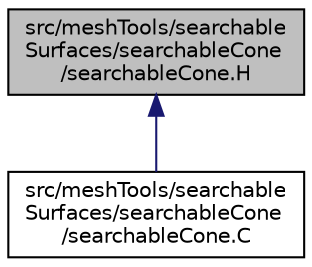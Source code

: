 digraph "src/meshTools/searchableSurfaces/searchableCone/searchableCone.H"
{
  bgcolor="transparent";
  edge [fontname="Helvetica",fontsize="10",labelfontname="Helvetica",labelfontsize="10"];
  node [fontname="Helvetica",fontsize="10",shape=record];
  Node1 [label="src/meshTools/searchable\lSurfaces/searchableCone\l/searchableCone.H",height=0.2,width=0.4,color="black", fillcolor="grey75", style="filled" fontcolor="black"];
  Node1 -> Node2 [dir="back",color="midnightblue",fontsize="10",style="solid",fontname="Helvetica"];
  Node2 [label="src/meshTools/searchable\lSurfaces/searchableCone\l/searchableCone.C",height=0.2,width=0.4,color="black",URL="$searchableCone_8C.html"];
}
